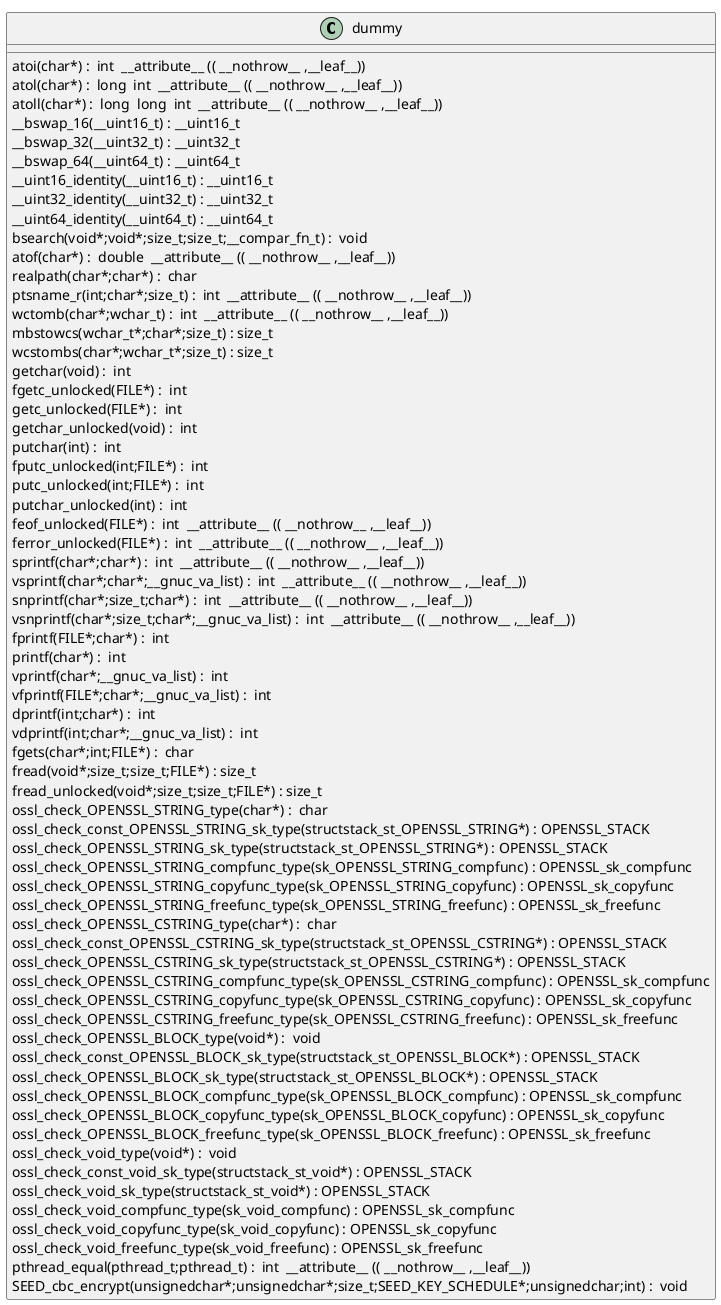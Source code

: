 @startuml
!pragma layout smetana
class dummy {
atoi(char*) :  int  __attribute__ (( __nothrow__ ,__leaf__)) [[[./../../.././qc/crypto/seed/seed_cbc.c.html#468]]]
atol(char*) :  long  int  __attribute__ (( __nothrow__ ,__leaf__)) [[[./../../.././qc/crypto/seed/seed_cbc.c.html#473]]]
atoll(char*) :  long  long  int  __attribute__ (( __nothrow__ ,__leaf__)) [[[./../../.././qc/crypto/seed/seed_cbc.c.html#480]]]
__bswap_16(__uint16_t) : __uint16_t [[[./../../.././qc/crypto/seed/seed_cbc.c.html#642]]]
__bswap_32(__uint32_t) : __uint32_t [[[./../../.././qc/crypto/seed/seed_cbc.c.html#657]]]
__bswap_64(__uint64_t) : __uint64_t [[[./../../.././qc/crypto/seed/seed_cbc.c.html#667]]]
__uint16_identity(__uint16_t) : __uint16_t [[[./../../.././qc/crypto/seed/seed_cbc.c.html#679]]]
__uint32_identity(__uint32_t) : __uint32_t [[[./../../.././qc/crypto/seed/seed_cbc.c.html#685]]]
__uint64_identity(__uint64_t) : __uint64_t [[[./../../.././qc/crypto/seed/seed_cbc.c.html#691]]]
bsearch(void*;void*;size_t;size_t;__compar_fn_t) :  void  [[[./../../.././qc/crypto/seed/seed_cbc.c.html#1359]]]
atof(char*) :  double  __attribute__ (( __nothrow__ ,__leaf__)) [[[./../../.././qc/crypto/seed/seed_cbc.c.html#1]]]
realpath(char*;char*) :  char  [[[./../../.././qc/crypto/seed/seed_cbc.c.html#1]]]
ptsname_r(int;char*;size_t) :  int  __attribute__ (( __nothrow__ ,__leaf__)) [[[./../../.././qc/crypto/seed/seed_cbc.c.html#1]]]
wctomb(char*;wchar_t) :  int  __attribute__ (( __nothrow__ ,__leaf__)) [[[./../../.././qc/crypto/seed/seed_cbc.c.html#1]]]
mbstowcs(wchar_t*;char*;size_t) : size_t [[[./../../.././qc/crypto/seed/seed_cbc.c.html#1]]]
wcstombs(char*;wchar_t*;size_t) : size_t [[[./../../.././qc/crypto/seed/seed_cbc.c.html#1]]]
getchar(void) :  int  [[[./../../.././qc/crypto/seed/seed_cbc.c.html#1]]]
fgetc_unlocked(FILE*) :  int  [[[./../../.././qc/crypto/seed/seed_cbc.c.html#1]]]
getc_unlocked(FILE*) :  int  [[[./../../.././qc/crypto/seed/seed_cbc.c.html#1]]]
getchar_unlocked(void) :  int  [[[./../../.././qc/crypto/seed/seed_cbc.c.html#1]]]
putchar(int) :  int  [[[./../../.././qc/crypto/seed/seed_cbc.c.html#1]]]
fputc_unlocked(int;FILE*) :  int  [[[./../../.././qc/crypto/seed/seed_cbc.c.html#1]]]
putc_unlocked(int;FILE*) :  int  [[[./../../.././qc/crypto/seed/seed_cbc.c.html#1]]]
putchar_unlocked(int) :  int  [[[./../../.././qc/crypto/seed/seed_cbc.c.html#1]]]
feof_unlocked(FILE*) :  int  __attribute__ (( __nothrow__ ,__leaf__)) [[[./../../.././qc/crypto/seed/seed_cbc.c.html#1]]]
ferror_unlocked(FILE*) :  int  __attribute__ (( __nothrow__ ,__leaf__)) [[[./../../.././qc/crypto/seed/seed_cbc.c.html#1]]]
sprintf(char*;char*) :  int  __attribute__ (( __nothrow__ ,__leaf__)) [[[./../../.././qc/crypto/seed/seed_cbc.c.html#1]]]
vsprintf(char*;char*;__gnuc_va_list) :  int  __attribute__ (( __nothrow__ ,__leaf__)) [[[./../../.././qc/crypto/seed/seed_cbc.c.html#1]]]
snprintf(char*;size_t;char*) :  int  __attribute__ (( __nothrow__ ,__leaf__)) [[[./../../.././qc/crypto/seed/seed_cbc.c.html#1]]]
vsnprintf(char*;size_t;char*;__gnuc_va_list) :  int  __attribute__ (( __nothrow__ ,__leaf__)) [[[./../../.././qc/crypto/seed/seed_cbc.c.html#1]]]
fprintf(FILE*;char*) :  int  [[[./../../.././qc/crypto/seed/seed_cbc.c.html#1]]]
printf(char*) :  int  [[[./../../.././qc/crypto/seed/seed_cbc.c.html#1]]]
vprintf(char*;__gnuc_va_list) :  int  [[[./../../.././qc/crypto/seed/seed_cbc.c.html#1]]]
vfprintf(FILE*;char*;__gnuc_va_list) :  int  [[[./../../.././qc/crypto/seed/seed_cbc.c.html#1]]]
dprintf(int;char*) :  int  [[[./../../.././qc/crypto/seed/seed_cbc.c.html#1]]]
vdprintf(int;char*;__gnuc_va_list) :  int  [[[./../../.././qc/crypto/seed/seed_cbc.c.html#1]]]
fgets(char*;int;FILE*) :  char  [[[./../../.././qc/crypto/seed/seed_cbc.c.html#1]]]
fread(void*;size_t;size_t;FILE*) : size_t [[[./../../.././qc/crypto/seed/seed_cbc.c.html#1]]]
fread_unlocked(void*;size_t;size_t;FILE*) : size_t [[[./../../.././qc/crypto/seed/seed_cbc.c.html#1]]]
ossl_check_OPENSSL_STRING_type(char*) :  char  [[[./../../.././qc/crypto/seed/seed_cbc.c.html#1]]]
ossl_check_const_OPENSSL_STRING_sk_type(structstack_st_OPENSSL_STRING*) : OPENSSL_STACK [[[./../../.././qc/crypto/seed/seed_cbc.c.html#1]]]
ossl_check_OPENSSL_STRING_sk_type(structstack_st_OPENSSL_STRING*) : OPENSSL_STACK [[[./../../.././qc/crypto/seed/seed_cbc.c.html#1]]]
ossl_check_OPENSSL_STRING_compfunc_type(sk_OPENSSL_STRING_compfunc) : OPENSSL_sk_compfunc [[[./../../.././qc/crypto/seed/seed_cbc.c.html#1]]]
ossl_check_OPENSSL_STRING_copyfunc_type(sk_OPENSSL_STRING_copyfunc) : OPENSSL_sk_copyfunc [[[./../../.././qc/crypto/seed/seed_cbc.c.html#1]]]
ossl_check_OPENSSL_STRING_freefunc_type(sk_OPENSSL_STRING_freefunc) : OPENSSL_sk_freefunc [[[./../../.././qc/crypto/seed/seed_cbc.c.html#1]]]
ossl_check_OPENSSL_CSTRING_type(char*) :  char  [[[./../../.././qc/crypto/seed/seed_cbc.c.html#1]]]
ossl_check_const_OPENSSL_CSTRING_sk_type(structstack_st_OPENSSL_CSTRING*) : OPENSSL_STACK [[[./../../.././qc/crypto/seed/seed_cbc.c.html#1]]]
ossl_check_OPENSSL_CSTRING_sk_type(structstack_st_OPENSSL_CSTRING*) : OPENSSL_STACK [[[./../../.././qc/crypto/seed/seed_cbc.c.html#1]]]
ossl_check_OPENSSL_CSTRING_compfunc_type(sk_OPENSSL_CSTRING_compfunc) : OPENSSL_sk_compfunc [[[./../../.././qc/crypto/seed/seed_cbc.c.html#1]]]
ossl_check_OPENSSL_CSTRING_copyfunc_type(sk_OPENSSL_CSTRING_copyfunc) : OPENSSL_sk_copyfunc [[[./../../.././qc/crypto/seed/seed_cbc.c.html#1]]]
ossl_check_OPENSSL_CSTRING_freefunc_type(sk_OPENSSL_CSTRING_freefunc) : OPENSSL_sk_freefunc [[[./../../.././qc/crypto/seed/seed_cbc.c.html#1]]]
ossl_check_OPENSSL_BLOCK_type(void*) :  void  [[[./../../.././qc/crypto/seed/seed_cbc.c.html#1]]]
ossl_check_const_OPENSSL_BLOCK_sk_type(structstack_st_OPENSSL_BLOCK*) : OPENSSL_STACK [[[./../../.././qc/crypto/seed/seed_cbc.c.html#1]]]
ossl_check_OPENSSL_BLOCK_sk_type(structstack_st_OPENSSL_BLOCK*) : OPENSSL_STACK [[[./../../.././qc/crypto/seed/seed_cbc.c.html#1]]]
ossl_check_OPENSSL_BLOCK_compfunc_type(sk_OPENSSL_BLOCK_compfunc) : OPENSSL_sk_compfunc [[[./../../.././qc/crypto/seed/seed_cbc.c.html#1]]]
ossl_check_OPENSSL_BLOCK_copyfunc_type(sk_OPENSSL_BLOCK_copyfunc) : OPENSSL_sk_copyfunc [[[./../../.././qc/crypto/seed/seed_cbc.c.html#1]]]
ossl_check_OPENSSL_BLOCK_freefunc_type(sk_OPENSSL_BLOCK_freefunc) : OPENSSL_sk_freefunc [[[./../../.././qc/crypto/seed/seed_cbc.c.html#1]]]
ossl_check_void_type(void*) :  void  [[[./../../.././qc/crypto/seed/seed_cbc.c.html#1]]]
ossl_check_const_void_sk_type(structstack_st_void*) : OPENSSL_STACK [[[./../../.././qc/crypto/seed/seed_cbc.c.html#1]]]
ossl_check_void_sk_type(structstack_st_void*) : OPENSSL_STACK [[[./../../.././qc/crypto/seed/seed_cbc.c.html#1]]]
ossl_check_void_compfunc_type(sk_void_compfunc) : OPENSSL_sk_compfunc [[[./../../.././qc/crypto/seed/seed_cbc.c.html#1]]]
ossl_check_void_copyfunc_type(sk_void_copyfunc) : OPENSSL_sk_copyfunc [[[./../../.././qc/crypto/seed/seed_cbc.c.html#1]]]
ossl_check_void_freefunc_type(sk_void_freefunc) : OPENSSL_sk_freefunc [[[./../../.././qc/crypto/seed/seed_cbc.c.html#1]]]
pthread_equal(pthread_t;pthread_t) :  int  __attribute__ (( __nothrow__ ,__leaf__)) [[[./../../.././qc/crypto/seed/seed_cbc.c.html#1]]]
SEED_cbc_encrypt(unsignedchar*;unsignedchar*;size_t;SEED_KEY_SCHEDULE*;unsignedchar;int) :  void  [[[./../../.././qc/crypto/seed/seed_cbc.c.html#1]]]
} 
@enduml
